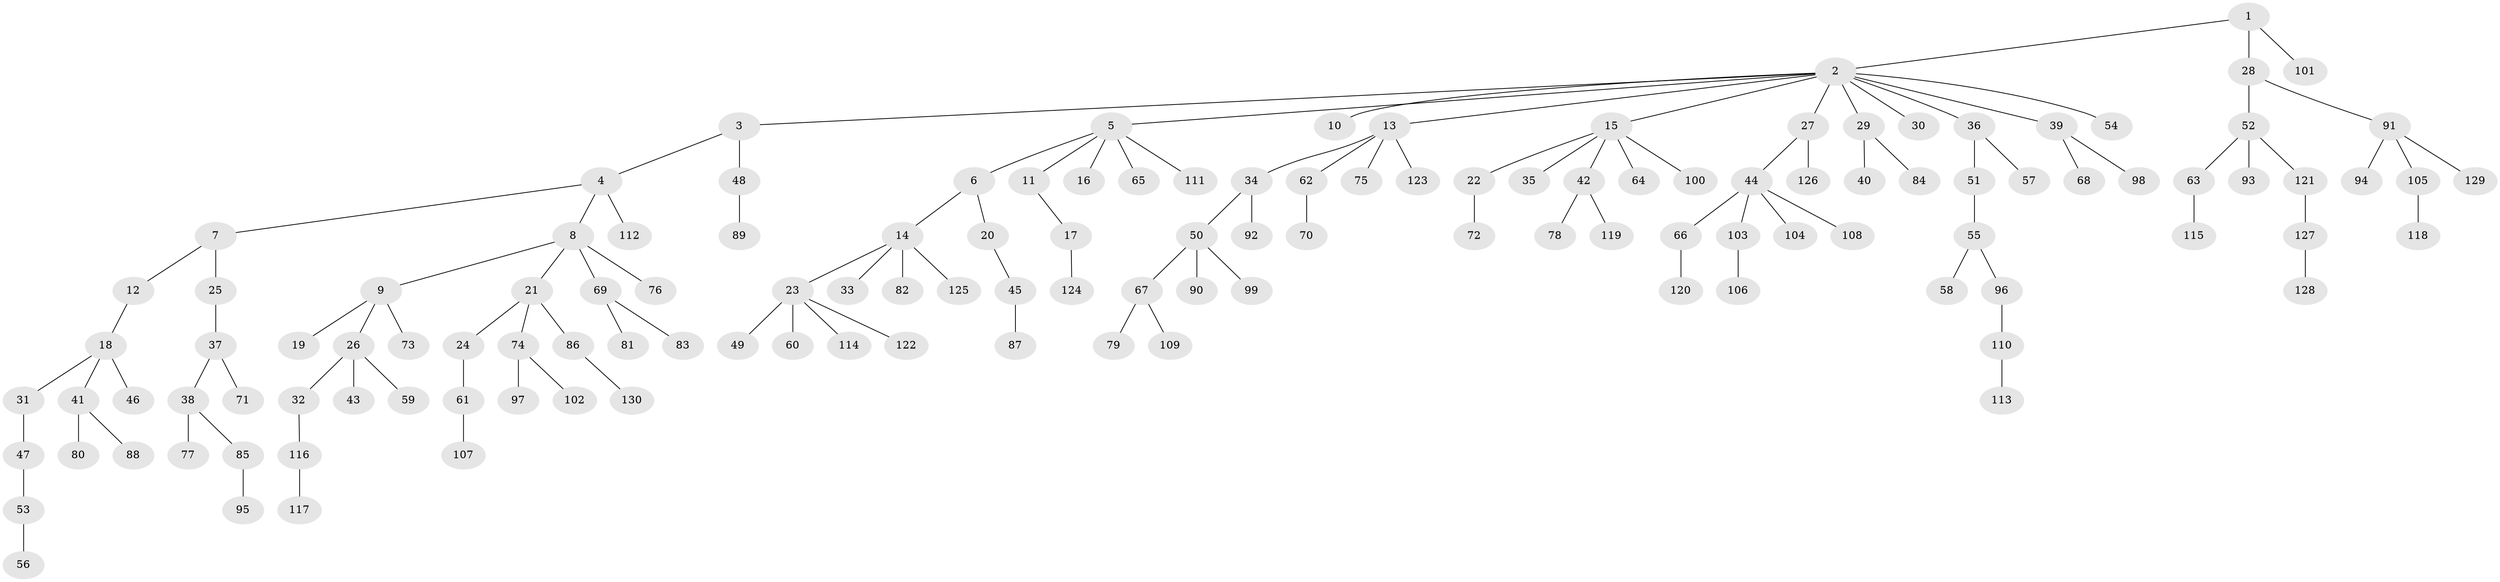 // coarse degree distribution, {13: 0.01098901098901099, 3: 0.16483516483516483, 6: 0.01098901098901099, 5: 0.03296703296703297, 4: 0.054945054945054944, 1: 0.5604395604395604, 2: 0.16483516483516483}
// Generated by graph-tools (version 1.1) at 2025/19/03/04/25 18:19:18]
// undirected, 130 vertices, 129 edges
graph export_dot {
graph [start="1"]
  node [color=gray90,style=filled];
  1;
  2;
  3;
  4;
  5;
  6;
  7;
  8;
  9;
  10;
  11;
  12;
  13;
  14;
  15;
  16;
  17;
  18;
  19;
  20;
  21;
  22;
  23;
  24;
  25;
  26;
  27;
  28;
  29;
  30;
  31;
  32;
  33;
  34;
  35;
  36;
  37;
  38;
  39;
  40;
  41;
  42;
  43;
  44;
  45;
  46;
  47;
  48;
  49;
  50;
  51;
  52;
  53;
  54;
  55;
  56;
  57;
  58;
  59;
  60;
  61;
  62;
  63;
  64;
  65;
  66;
  67;
  68;
  69;
  70;
  71;
  72;
  73;
  74;
  75;
  76;
  77;
  78;
  79;
  80;
  81;
  82;
  83;
  84;
  85;
  86;
  87;
  88;
  89;
  90;
  91;
  92;
  93;
  94;
  95;
  96;
  97;
  98;
  99;
  100;
  101;
  102;
  103;
  104;
  105;
  106;
  107;
  108;
  109;
  110;
  111;
  112;
  113;
  114;
  115;
  116;
  117;
  118;
  119;
  120;
  121;
  122;
  123;
  124;
  125;
  126;
  127;
  128;
  129;
  130;
  1 -- 2;
  1 -- 28;
  1 -- 101;
  2 -- 3;
  2 -- 5;
  2 -- 10;
  2 -- 13;
  2 -- 15;
  2 -- 27;
  2 -- 29;
  2 -- 30;
  2 -- 36;
  2 -- 39;
  2 -- 54;
  3 -- 4;
  3 -- 48;
  4 -- 7;
  4 -- 8;
  4 -- 112;
  5 -- 6;
  5 -- 11;
  5 -- 16;
  5 -- 65;
  5 -- 111;
  6 -- 14;
  6 -- 20;
  7 -- 12;
  7 -- 25;
  8 -- 9;
  8 -- 21;
  8 -- 69;
  8 -- 76;
  9 -- 19;
  9 -- 26;
  9 -- 73;
  11 -- 17;
  12 -- 18;
  13 -- 34;
  13 -- 62;
  13 -- 75;
  13 -- 123;
  14 -- 23;
  14 -- 33;
  14 -- 82;
  14 -- 125;
  15 -- 22;
  15 -- 35;
  15 -- 42;
  15 -- 64;
  15 -- 100;
  17 -- 124;
  18 -- 31;
  18 -- 41;
  18 -- 46;
  20 -- 45;
  21 -- 24;
  21 -- 74;
  21 -- 86;
  22 -- 72;
  23 -- 49;
  23 -- 60;
  23 -- 114;
  23 -- 122;
  24 -- 61;
  25 -- 37;
  26 -- 32;
  26 -- 43;
  26 -- 59;
  27 -- 44;
  27 -- 126;
  28 -- 52;
  28 -- 91;
  29 -- 40;
  29 -- 84;
  31 -- 47;
  32 -- 116;
  34 -- 50;
  34 -- 92;
  36 -- 51;
  36 -- 57;
  37 -- 38;
  37 -- 71;
  38 -- 77;
  38 -- 85;
  39 -- 68;
  39 -- 98;
  41 -- 80;
  41 -- 88;
  42 -- 78;
  42 -- 119;
  44 -- 66;
  44 -- 103;
  44 -- 104;
  44 -- 108;
  45 -- 87;
  47 -- 53;
  48 -- 89;
  50 -- 67;
  50 -- 90;
  50 -- 99;
  51 -- 55;
  52 -- 63;
  52 -- 93;
  52 -- 121;
  53 -- 56;
  55 -- 58;
  55 -- 96;
  61 -- 107;
  62 -- 70;
  63 -- 115;
  66 -- 120;
  67 -- 79;
  67 -- 109;
  69 -- 81;
  69 -- 83;
  74 -- 97;
  74 -- 102;
  85 -- 95;
  86 -- 130;
  91 -- 94;
  91 -- 105;
  91 -- 129;
  96 -- 110;
  103 -- 106;
  105 -- 118;
  110 -- 113;
  116 -- 117;
  121 -- 127;
  127 -- 128;
}
